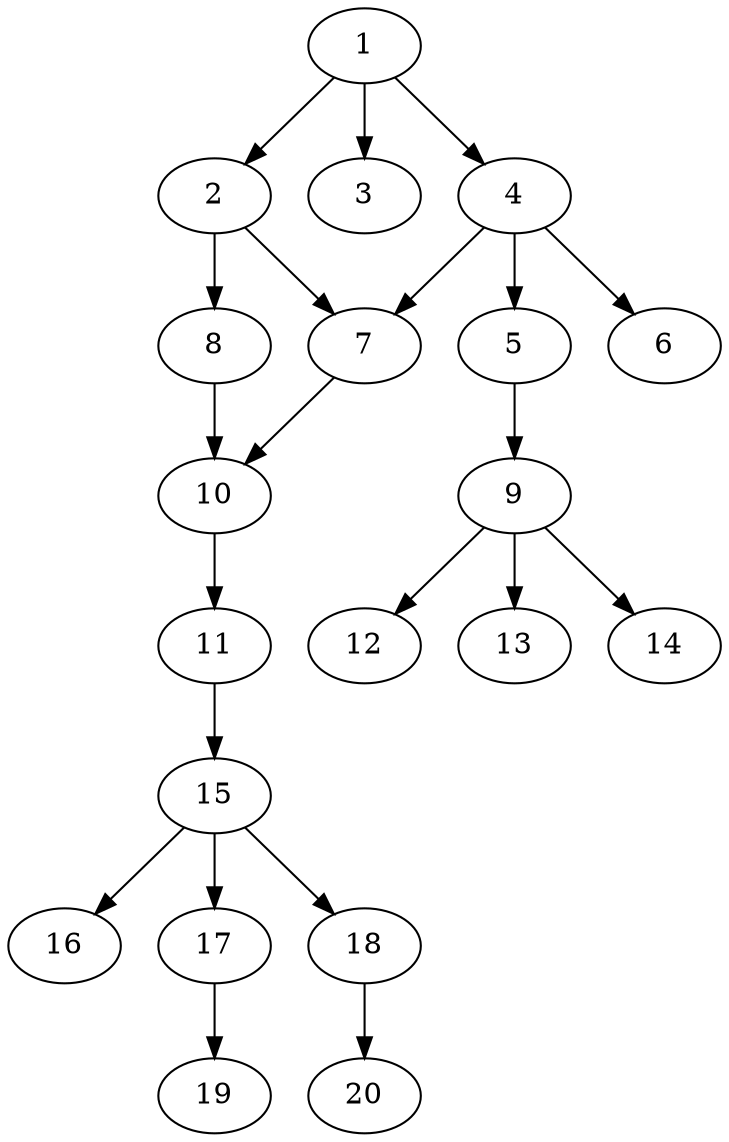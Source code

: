 // DAG automatically generated by daggen at Sat Jul 27 15:34:46 2019
// ./daggen --dot -n 20 --ccr 0.4 --fat 0.4 --regular 0.5 --density 0.4 --mindata 5242880 --maxdata 52428800 
digraph G {
  1 [size="46515200", alpha="0.09", expect_size="18606080"] 
  1 -> 2 [size ="18606080"]
  1 -> 3 [size ="18606080"]
  1 -> 4 [size ="18606080"]
  2 [size="65758720", alpha="0.09", expect_size="26303488"] 
  2 -> 7 [size ="26303488"]
  2 -> 8 [size ="26303488"]
  3 [size="113203200", alpha="0.00", expect_size="45281280"] 
  4 [size="102801920", alpha="0.18", expect_size="41120768"] 
  4 -> 5 [size ="41120768"]
  4 -> 6 [size ="41120768"]
  4 -> 7 [size ="41120768"]
  5 [size="53859840", alpha="0.11", expect_size="21543936"] 
  5 -> 9 [size ="21543936"]
  6 [size="86840320", alpha="0.08", expect_size="34736128"] 
  7 [size="117084160", alpha="0.12", expect_size="46833664"] 
  7 -> 10 [size ="46833664"]
  8 [size="41948160", alpha="0.13", expect_size="16779264"] 
  8 -> 10 [size ="16779264"]
  9 [size="16409600", alpha="0.17", expect_size="6563840"] 
  9 -> 12 [size ="6563840"]
  9 -> 13 [size ="6563840"]
  9 -> 14 [size ="6563840"]
  10 [size="120427520", alpha="0.14", expect_size="48171008"] 
  10 -> 11 [size ="48171008"]
  11 [size="66314240", alpha="0.20", expect_size="26525696"] 
  11 -> 15 [size ="26525696"]
  12 [size="119475200", alpha="0.07", expect_size="47790080"] 
  13 [size="56954880", alpha="0.14", expect_size="22781952"] 
  14 [size="58112000", alpha="0.16", expect_size="23244800"] 
  15 [size="46520320", alpha="0.10", expect_size="18608128"] 
  15 -> 16 [size ="18608128"]
  15 -> 17 [size ="18608128"]
  15 -> 18 [size ="18608128"]
  16 [size="109352960", alpha="0.14", expect_size="43741184"] 
  17 [size="39984640", alpha="0.05", expect_size="15993856"] 
  17 -> 19 [size ="15993856"]
  18 [size="108321280", alpha="0.09", expect_size="43328512"] 
  18 -> 20 [size ="43328512"]
  19 [size="64094720", alpha="0.12", expect_size="25637888"] 
  20 [size="47969280", alpha="0.17", expect_size="19187712"] 
}
